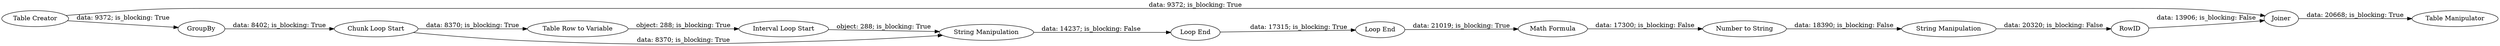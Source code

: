 digraph {
	"7018030468320209288_14" [label=RowID]
	"7018030468320209288_12" [label="String Manipulation"]
	"7018030468320209288_13" [label=Joiner]
	"7018030468320209288_9" [label="Loop End"]
	"7018030468320209288_1" [label="Table Creator"]
	"7018030468320209288_4" [label="Table Row to Variable"]
	"7018030468320209288_15" [label="Table Manipulator"]
	"7018030468320209288_7" [label="String Manipulation"]
	"7018030468320209288_5" [label="Chunk Loop Start"]
	"7018030468320209288_2" [label=GroupBy]
	"7018030468320209288_8" [label="Loop End"]
	"7018030468320209288_11" [label="Number to String"]
	"7018030468320209288_10" [label="Math Formula"]
	"7018030468320209288_6" [label="Interval Loop Start"]
	"7018030468320209288_8" -> "7018030468320209288_9" [label="data: 17315; is_blocking: True"]
	"7018030468320209288_12" -> "7018030468320209288_14" [label="data: 20320; is_blocking: False"]
	"7018030468320209288_5" -> "7018030468320209288_7" [label="data: 8370; is_blocking: True"]
	"7018030468320209288_13" -> "7018030468320209288_15" [label="data: 20668; is_blocking: True"]
	"7018030468320209288_5" -> "7018030468320209288_4" [label="data: 8370; is_blocking: True"]
	"7018030468320209288_1" -> "7018030468320209288_13" [label="data: 9372; is_blocking: True"]
	"7018030468320209288_6" -> "7018030468320209288_7" [label="object: 288; is_blocking: True"]
	"7018030468320209288_14" -> "7018030468320209288_13" [label="data: 13906; is_blocking: False"]
	"7018030468320209288_10" -> "7018030468320209288_11" [label="data: 17300; is_blocking: False"]
	"7018030468320209288_11" -> "7018030468320209288_12" [label="data: 18390; is_blocking: False"]
	"7018030468320209288_4" -> "7018030468320209288_6" [label="object: 288; is_blocking: True"]
	"7018030468320209288_2" -> "7018030468320209288_5" [label="data: 8402; is_blocking: True"]
	"7018030468320209288_9" -> "7018030468320209288_10" [label="data: 21019; is_blocking: True"]
	"7018030468320209288_7" -> "7018030468320209288_8" [label="data: 14237; is_blocking: False"]
	"7018030468320209288_1" -> "7018030468320209288_2" [label="data: 9372; is_blocking: True"]
	rankdir=LR
}

